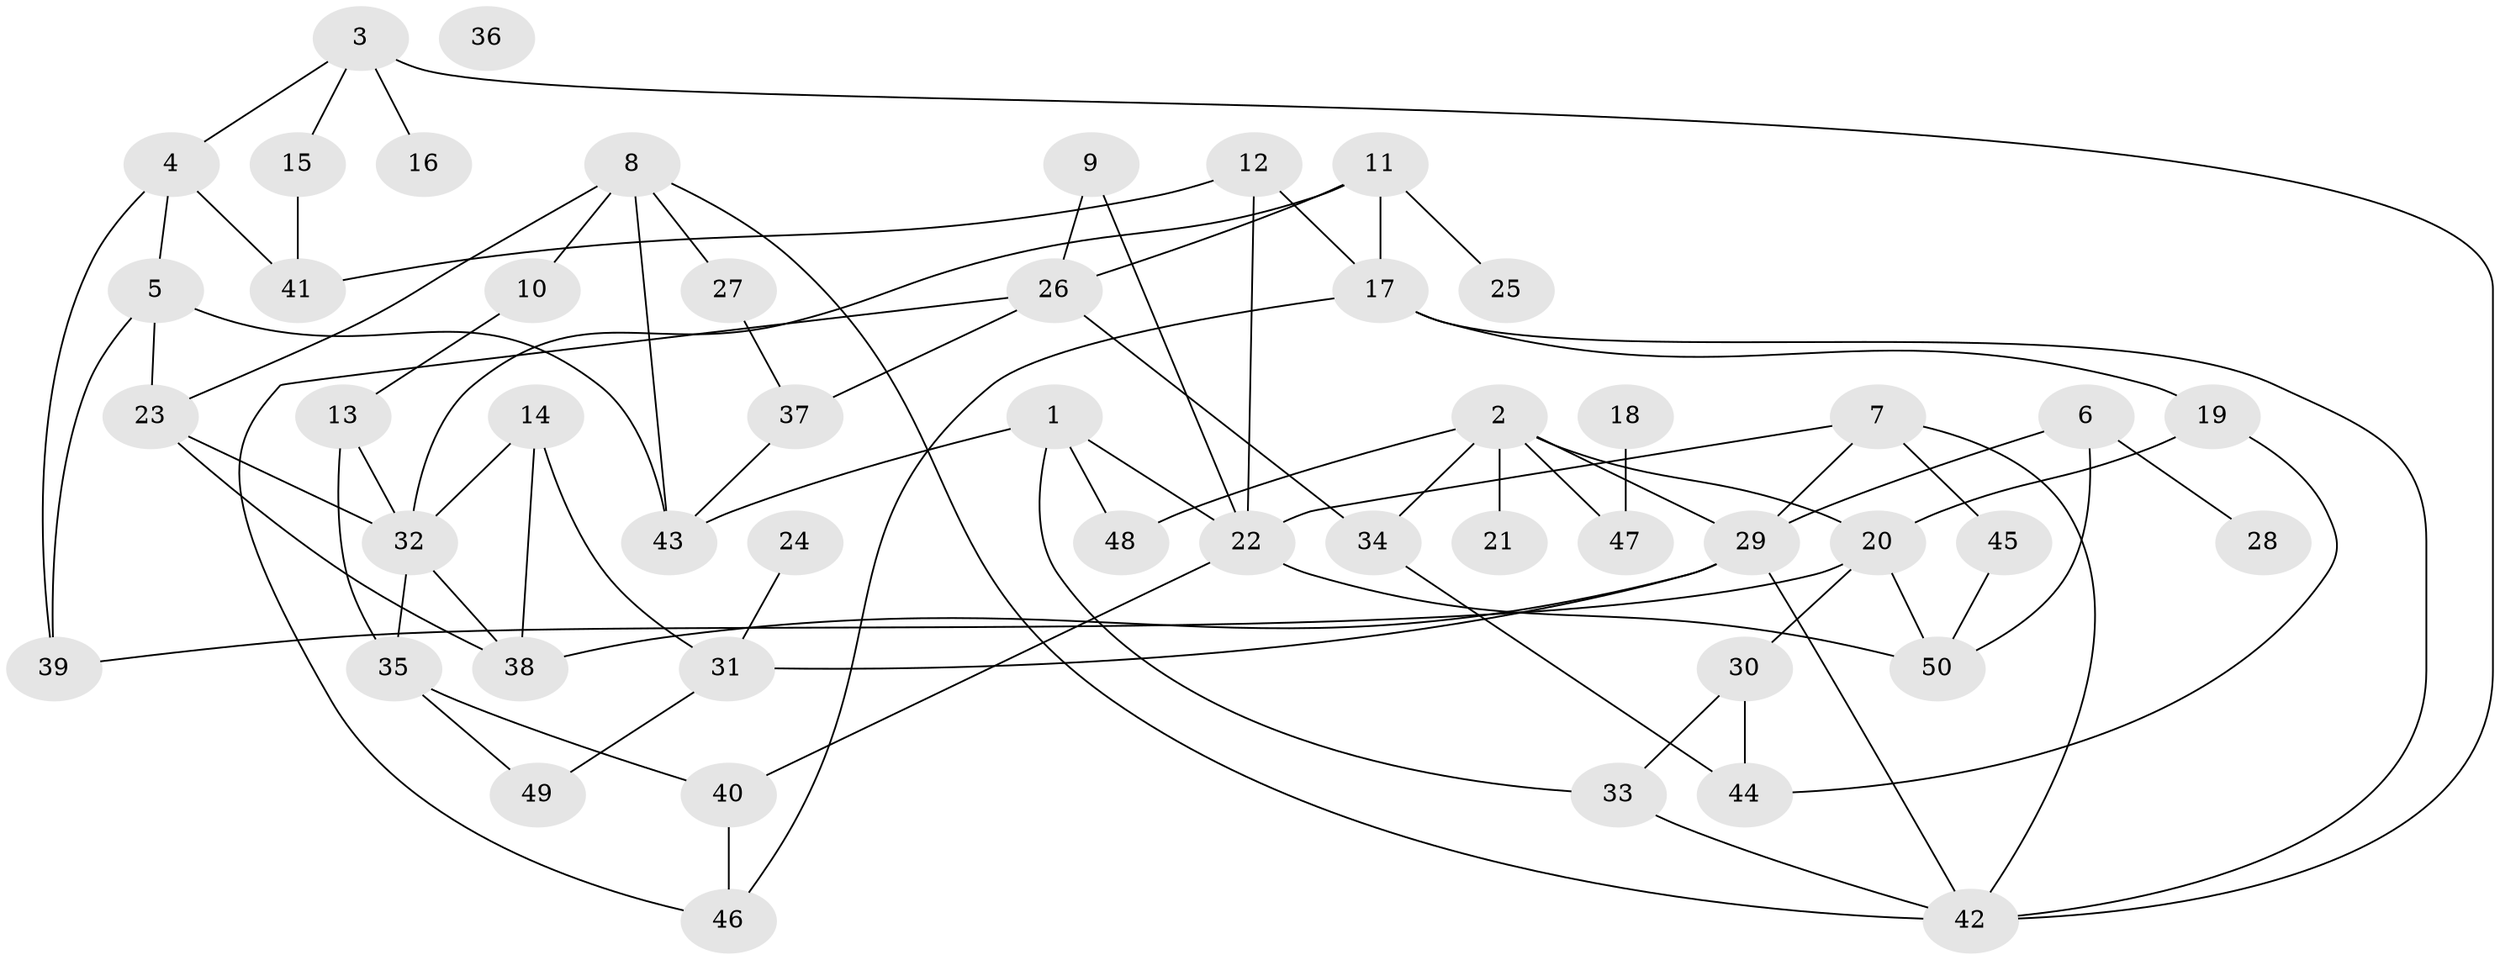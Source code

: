 // coarse degree distribution, {6: 0.12903225806451613, 7: 0.0967741935483871, 5: 0.16129032258064516, 2: 0.22580645161290322, 3: 0.1935483870967742, 1: 0.12903225806451613, 8: 0.03225806451612903, 0: 0.03225806451612903}
// Generated by graph-tools (version 1.1) at 2025/41/03/06/25 10:41:22]
// undirected, 50 vertices, 81 edges
graph export_dot {
graph [start="1"]
  node [color=gray90,style=filled];
  1;
  2;
  3;
  4;
  5;
  6;
  7;
  8;
  9;
  10;
  11;
  12;
  13;
  14;
  15;
  16;
  17;
  18;
  19;
  20;
  21;
  22;
  23;
  24;
  25;
  26;
  27;
  28;
  29;
  30;
  31;
  32;
  33;
  34;
  35;
  36;
  37;
  38;
  39;
  40;
  41;
  42;
  43;
  44;
  45;
  46;
  47;
  48;
  49;
  50;
  1 -- 22;
  1 -- 33;
  1 -- 43;
  1 -- 48;
  2 -- 20;
  2 -- 21;
  2 -- 29;
  2 -- 34;
  2 -- 47;
  2 -- 48;
  3 -- 4;
  3 -- 15;
  3 -- 16;
  3 -- 42;
  4 -- 5;
  4 -- 39;
  4 -- 41;
  5 -- 23;
  5 -- 39;
  5 -- 43;
  6 -- 28;
  6 -- 29;
  6 -- 50;
  7 -- 22;
  7 -- 29;
  7 -- 42;
  7 -- 45;
  8 -- 10;
  8 -- 23;
  8 -- 27;
  8 -- 42;
  8 -- 43;
  9 -- 22;
  9 -- 26;
  10 -- 13;
  11 -- 17;
  11 -- 25;
  11 -- 26;
  11 -- 32;
  12 -- 17;
  12 -- 22;
  12 -- 41;
  13 -- 32;
  13 -- 35;
  14 -- 31;
  14 -- 32;
  14 -- 38;
  15 -- 41;
  17 -- 19;
  17 -- 42;
  17 -- 46;
  18 -- 47;
  19 -- 20;
  19 -- 44;
  20 -- 30;
  20 -- 39;
  20 -- 50;
  22 -- 40;
  22 -- 50;
  23 -- 32;
  23 -- 38;
  24 -- 31;
  26 -- 34;
  26 -- 37;
  26 -- 46;
  27 -- 37;
  29 -- 31;
  29 -- 38;
  29 -- 42;
  30 -- 33;
  30 -- 44;
  31 -- 49;
  32 -- 35;
  32 -- 38;
  33 -- 42;
  34 -- 44;
  35 -- 40;
  35 -- 49;
  37 -- 43;
  40 -- 46;
  45 -- 50;
}
